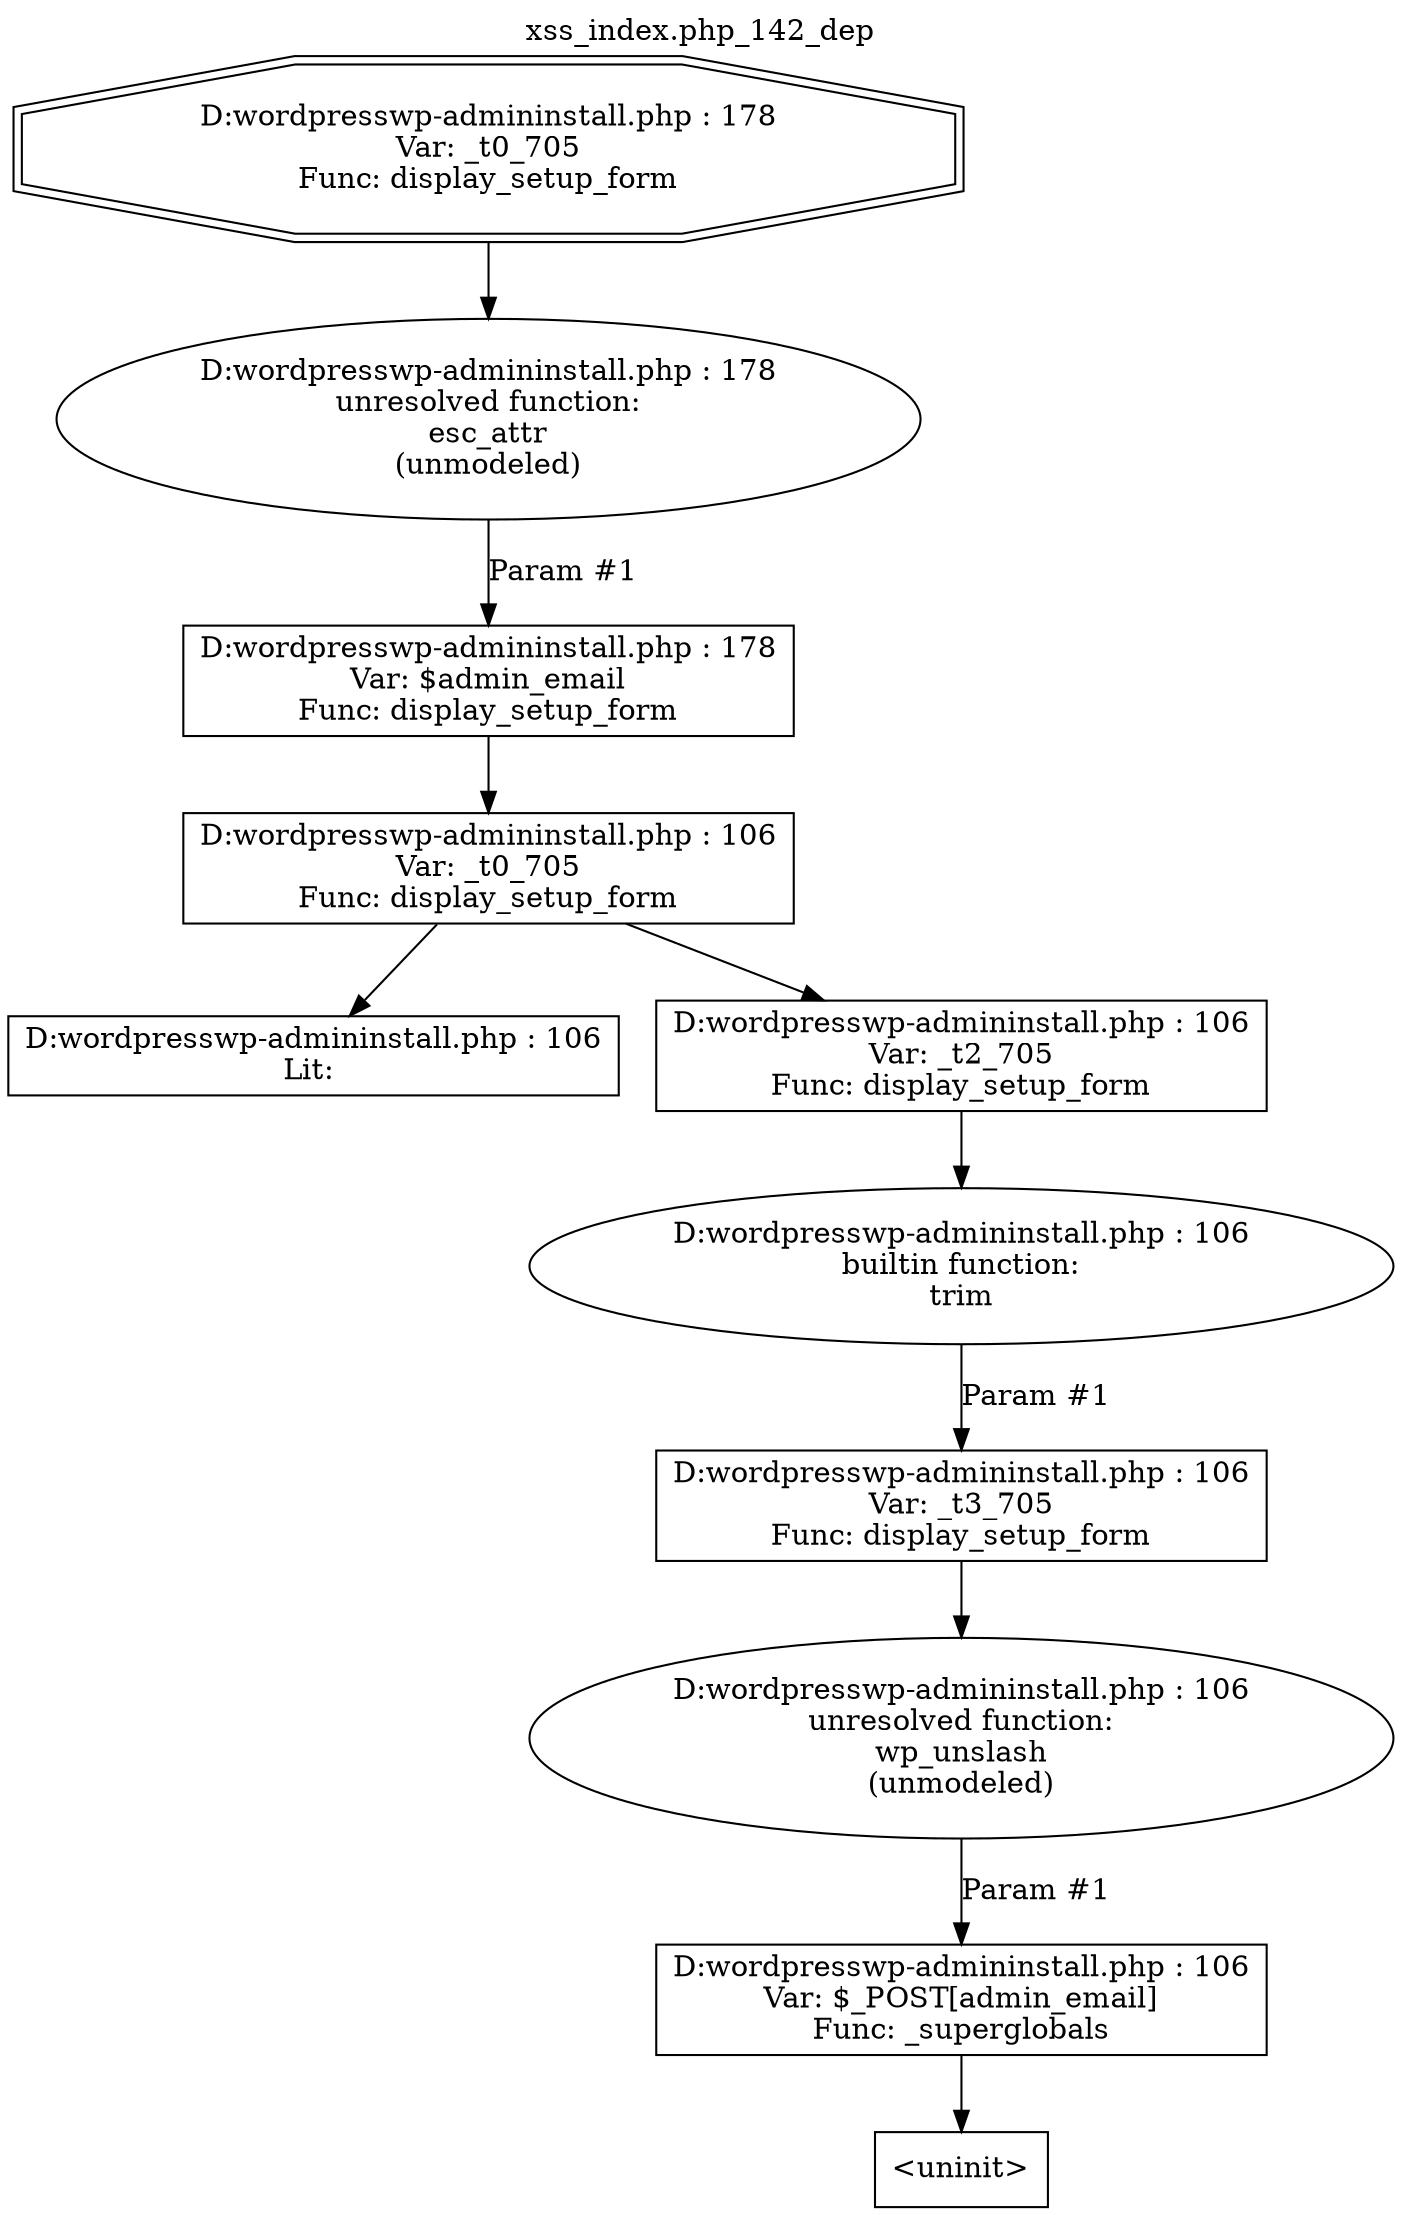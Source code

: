 digraph cfg {
  label="xss_index.php_142_dep";
  labelloc=t;
  n1 [shape=doubleoctagon, label="D:\wordpress\wp-admin\install.php : 178\nVar: _t0_705\nFunc: display_setup_form\n"];
  n2 [shape=ellipse, label="D:\wordpress\wp-admin\install.php : 178\nunresolved function:\nesc_attr\n(unmodeled)\n"];
  n3 [shape=box, label="D:\wordpress\wp-admin\install.php : 178\nVar: $admin_email\nFunc: display_setup_form\n"];
  n4 [shape=box, label="D:\wordpress\wp-admin\install.php : 106\nVar: _t0_705\nFunc: display_setup_form\n"];
  n5 [shape=box, label="D:\wordpress\wp-admin\install.php : 106\nLit: \n"];
  n6 [shape=box, label="D:\wordpress\wp-admin\install.php : 106\nVar: _t2_705\nFunc: display_setup_form\n"];
  n7 [shape=ellipse, label="D:\wordpress\wp-admin\install.php : 106\nbuiltin function:\ntrim\n"];
  n8 [shape=box, label="D:\wordpress\wp-admin\install.php : 106\nVar: _t3_705\nFunc: display_setup_form\n"];
  n9 [shape=ellipse, label="D:\wordpress\wp-admin\install.php : 106\nunresolved function:\nwp_unslash\n(unmodeled)\n"];
  n10 [shape=box, label="D:\wordpress\wp-admin\install.php : 106\nVar: $_POST[admin_email]\nFunc: _superglobals\n"];
  n11 [shape=box, label="<uninit>"];
  n1 -> n2;
  n4 -> n5;
  n4 -> n6;
  n6 -> n7;
  n8 -> n9;
  n10 -> n11;
  n9 -> n10[label="Param #1"];
  n7 -> n8[label="Param #1"];
  n3 -> n4;
  n2 -> n3[label="Param #1"];
}
